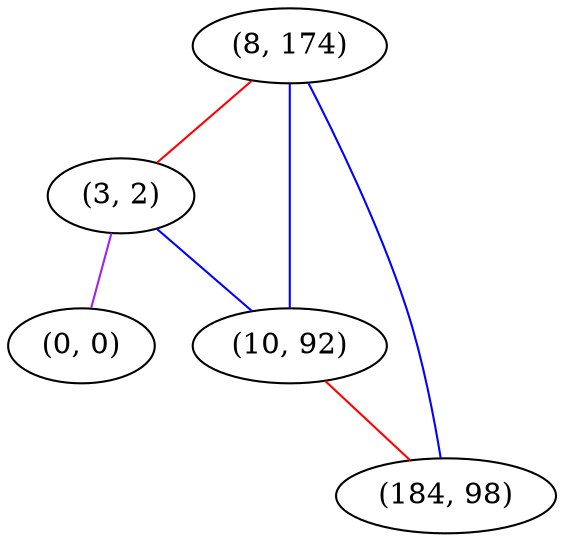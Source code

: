 graph "" {
"(8, 174)";
"(3, 2)";
"(0, 0)";
"(10, 92)";
"(184, 98)";
"(8, 174)" -- "(3, 2)"  [color=red, key=0, weight=1];
"(8, 174)" -- "(10, 92)"  [color=blue, key=0, weight=3];
"(8, 174)" -- "(184, 98)"  [color=blue, key=0, weight=3];
"(3, 2)" -- "(0, 0)"  [color=purple, key=0, weight=4];
"(3, 2)" -- "(10, 92)"  [color=blue, key=0, weight=3];
"(10, 92)" -- "(184, 98)"  [color=red, key=0, weight=1];
}
